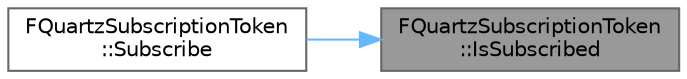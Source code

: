 digraph "FQuartzSubscriptionToken::IsSubscribed"
{
 // INTERACTIVE_SVG=YES
 // LATEX_PDF_SIZE
  bgcolor="transparent";
  edge [fontname=Helvetica,fontsize=10,labelfontname=Helvetica,labelfontsize=10];
  node [fontname=Helvetica,fontsize=10,shape=box,height=0.2,width=0.4];
  rankdir="RL";
  Node1 [id="Node000001",label="FQuartzSubscriptionToken\l::IsSubscribed",height=0.2,width=0.4,color="gray40", fillcolor="grey60", style="filled", fontcolor="black",tooltip=" "];
  Node1 -> Node2 [id="edge1_Node000001_Node000002",dir="back",color="steelblue1",style="solid",tooltip=" "];
  Node2 [id="Node000002",label="FQuartzSubscriptionToken\l::Subscribe",height=0.2,width=0.4,color="grey40", fillcolor="white", style="filled",URL="$db/daf/classFQuartzSubscriptionToken.html#a8a09b7892450ad77f0d085d34f11d485",tooltip=" "];
}
